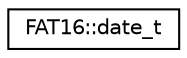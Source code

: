 digraph "Graphical Class Hierarchy"
{
  edge [fontname="Helvetica",fontsize="10",labelfontname="Helvetica",labelfontsize="10"];
  node [fontname="Helvetica",fontsize="10",shape=record];
  rankdir="LR";
  Node1 [label="FAT16::date_t",height=0.2,width=0.4,color="black", fillcolor="white", style="filled",URL="$db/dad/unionFAT16_1_1date__t.html"];
}
